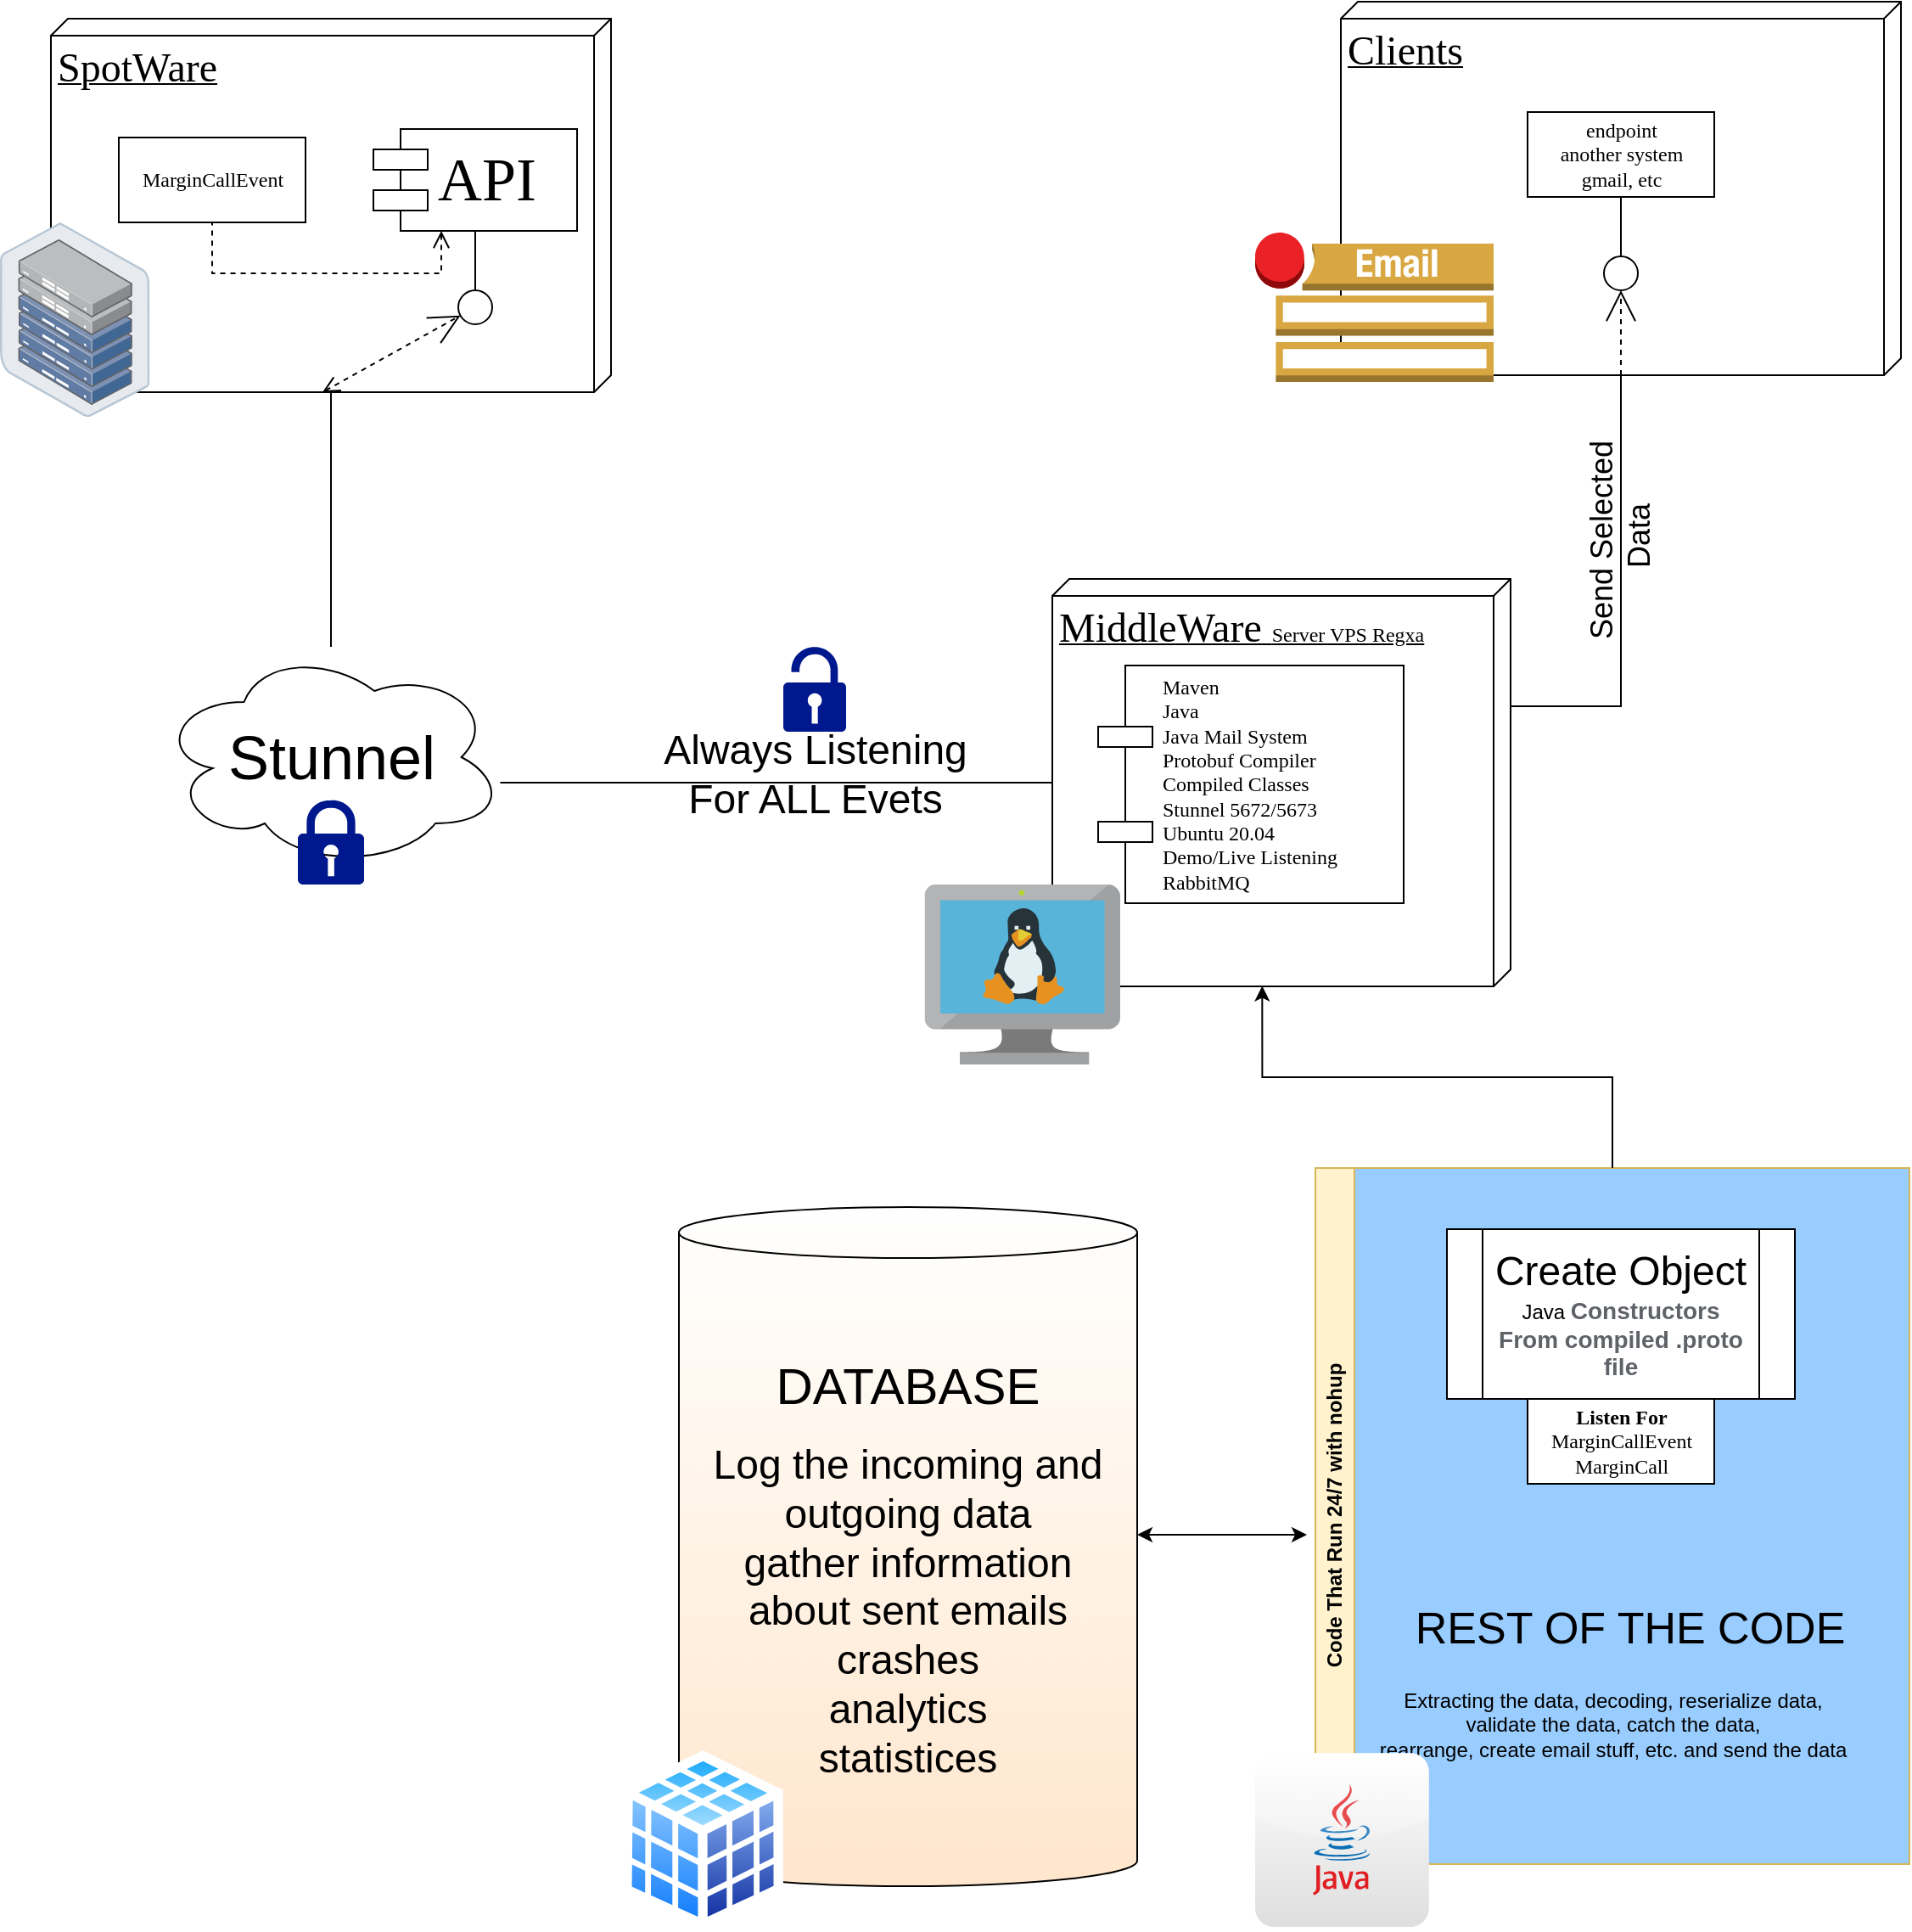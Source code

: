 <mxfile version="22.1.21" type="github">
  <diagram name="Page-1" id="5f0bae14-7c28-e335-631c-24af17079c00">
    <mxGraphModel dx="3159" dy="923" grid="1" gridSize="10" guides="1" tooltips="1" connect="1" arrows="1" fold="1" page="1" pageScale="1" pageWidth="1654" pageHeight="1169" background="none" math="0" shadow="0">
      <root>
        <mxCell id="0" />
        <mxCell id="1" parent="0" />
        <mxCell id="wri180PLoIIAqy83a-aI-10" value="Code That Run 24/7 with nohup" style="swimlane;horizontal=0;whiteSpace=wrap;html=1;fillColor=#fff2cc;strokeColor=#d6b656;gradientColor=none;swimlaneFillColor=#99CCFF;" vertex="1" parent="1">
          <mxGeometry x="515" y="757" width="350" height="410" as="geometry" />
        </mxCell>
        <mxCell id="wri180PLoIIAqy83a-aI-11" value="&lt;font style=&quot;font-size: 26px;&quot;&gt;REST OF THE CODE&lt;/font&gt;" style="text;html=1;align=center;verticalAlign=middle;resizable=0;points=[];autosize=1;strokeColor=none;fillColor=none;" vertex="1" parent="wri180PLoIIAqy83a-aI-10">
          <mxGeometry x="45" y="251" width="280" height="40" as="geometry" />
        </mxCell>
        <mxCell id="wri180PLoIIAqy83a-aI-12" value="Extracting the data, decoding, reserialize data, &lt;br&gt;validate the data, catch the data,&lt;br&gt;rearrange, create email stuff, etc. and send the data" style="text;html=1;align=center;verticalAlign=middle;resizable=0;points=[];autosize=1;strokeColor=none;fillColor=none;" vertex="1" parent="wri180PLoIIAqy83a-aI-10">
          <mxGeometry x="25" y="298" width="300" height="60" as="geometry" />
        </mxCell>
        <mxCell id="39150e848f15840c-1" value="&lt;span style=&quot;font-size: 24px;&quot;&gt;SpotWare&lt;/span&gt;" style="verticalAlign=top;align=left;spacingTop=8;spacingLeft=2;spacingRight=12;shape=cube;size=10;direction=south;fontStyle=4;html=1;rounded=0;shadow=0;comic=0;labelBackgroundColor=none;strokeWidth=1;fontFamily=Verdana;fontSize=12" parent="1" vertex="1">
          <mxGeometry x="-230" y="80" width="330" height="220" as="geometry" />
        </mxCell>
        <mxCell id="39150e848f15840c-2" value="&lt;font style=&quot;font-size: 24px;&quot;&gt;Clients&lt;/font&gt;" style="verticalAlign=top;align=left;spacingTop=8;spacingLeft=2;spacingRight=12;shape=cube;size=10;direction=south;fontStyle=4;html=1;rounded=0;shadow=0;comic=0;labelBackgroundColor=none;strokeWidth=1;fontFamily=Verdana;fontSize=12" parent="1" vertex="1">
          <mxGeometry x="530" y="70" width="330" height="220" as="geometry" />
        </mxCell>
        <mxCell id="39150e848f15840c-3" value="&lt;font style=&quot;font-size: 24px;&quot;&gt;MiddleWare &lt;/font&gt;Server VPS Regxa" style="verticalAlign=top;align=left;spacingTop=8;spacingLeft=2;spacingRight=12;shape=cube;size=10;direction=south;fontStyle=4;html=1;rounded=0;shadow=0;comic=0;labelBackgroundColor=none;strokeWidth=1;fontFamily=Verdana;fontSize=12" parent="1" vertex="1">
          <mxGeometry x="360" y="410" width="270" height="240" as="geometry" />
        </mxCell>
        <mxCell id="39150e848f15840c-4" value="MarginCallEvent" style="html=1;rounded=0;shadow=0;comic=0;labelBackgroundColor=none;strokeWidth=1;fontFamily=Verdana;fontSize=12;align=center;" parent="1" vertex="1">
          <mxGeometry x="-190" y="150" width="110" height="50" as="geometry" />
        </mxCell>
        <mxCell id="39150e848f15840c-5" value="&lt;font style=&quot;font-size: 36px;&quot;&gt;API&lt;/font&gt;" style="shape=component;align=left;spacingLeft=36;rounded=0;shadow=0;comic=0;labelBackgroundColor=none;strokeWidth=1;fontFamily=Verdana;fontSize=12;html=1;" parent="1" vertex="1">
          <mxGeometry x="-40" y="145" width="120" height="60" as="geometry" />
        </mxCell>
        <mxCell id="39150e848f15840c-6" value="" style="ellipse;whiteSpace=wrap;html=1;rounded=0;shadow=0;comic=0;labelBackgroundColor=none;strokeWidth=1;fontFamily=Verdana;fontSize=12;align=center;" parent="1" vertex="1">
          <mxGeometry x="10" y="240" width="20" height="20" as="geometry" />
        </mxCell>
        <mxCell id="39150e848f15840c-8" value="endpoint&lt;br&gt;another system&lt;br&gt;gmail, etc" style="html=1;rounded=0;shadow=0;comic=0;labelBackgroundColor=none;strokeWidth=1;fontFamily=Verdana;fontSize=12;align=center;" parent="1" vertex="1">
          <mxGeometry x="640" y="135" width="110" height="50" as="geometry" />
        </mxCell>
        <mxCell id="39150e848f15840c-9" value="" style="ellipse;whiteSpace=wrap;html=1;rounded=0;shadow=0;comic=0;labelBackgroundColor=none;strokeWidth=1;fontFamily=Verdana;fontSize=12;align=center;" parent="1" vertex="1">
          <mxGeometry x="685" y="220" width="20" height="20" as="geometry" />
        </mxCell>
        <mxCell id="39150e848f15840c-10" value="Maven&lt;br&gt;Java&lt;br&gt;Java Mail System&lt;br&gt;Protobuf Compiler&lt;br&gt;Compiled Classes&lt;br&gt;Stunnel 5672/5673&lt;br&gt;Ubuntu 20.04&lt;br&gt;Demo/Live Listening&lt;br&gt;RabbitMQ" style="shape=component;align=left;spacingLeft=36;rounded=0;shadow=0;comic=0;labelBackgroundColor=none;strokeWidth=1;fontFamily=Verdana;fontSize=12;html=1;" parent="1" vertex="1">
          <mxGeometry x="387" y="461" width="180" height="140" as="geometry" />
        </mxCell>
        <mxCell id="39150e848f15840c-11" style="edgeStyle=none;rounded=0;html=1;dashed=1;labelBackgroundColor=none;startArrow=open;startFill=0;startSize=8;endArrow=open;endFill=0;endSize=16;fontFamily=Verdana;fontSize=12;exitX=0;exitY=0;exitDx=220;exitDy=170;exitPerimeter=0;" parent="1" source="39150e848f15840c-1" target="39150e848f15840c-6" edge="1">
          <mxGeometry relative="1" as="geometry" />
        </mxCell>
        <mxCell id="39150e848f15840c-12" style="edgeStyle=none;rounded=0;html=1;dashed=1;labelBackgroundColor=none;startArrow=none;startFill=0;startSize=8;endArrow=open;endFill=0;endSize=16;fontFamily=Verdana;fontSize=12;" parent="1" target="39150e848f15840c-9" edge="1">
          <mxGeometry relative="1" as="geometry">
            <mxPoint x="695" y="290" as="sourcePoint" />
          </mxGeometry>
        </mxCell>
        <mxCell id="39150e848f15840c-13" style="edgeStyle=elbowEdgeStyle;rounded=0;html=1;labelBackgroundColor=none;startArrow=none;startFill=0;startSize=8;endArrow=none;endFill=0;endSize=16;fontFamily=Verdana;fontSize=12;" parent="1" edge="1">
          <mxGeometry relative="1" as="geometry">
            <mxPoint x="695" y="220" as="sourcePoint" />
            <mxPoint x="694.828" y="185" as="targetPoint" />
          </mxGeometry>
        </mxCell>
        <mxCell id="39150e848f15840c-14" style="edgeStyle=elbowEdgeStyle;rounded=0;html=1;labelBackgroundColor=none;startArrow=none;startFill=0;startSize=8;endArrow=none;endFill=0;endSize=16;fontFamily=Verdana;fontSize=12;" parent="1" source="39150e848f15840c-6" target="39150e848f15840c-5" edge="1">
          <mxGeometry relative="1" as="geometry" />
        </mxCell>
        <mxCell id="39150e848f15840c-15" style="edgeStyle=orthogonalEdgeStyle;rounded=0;html=1;labelBackgroundColor=none;startArrow=open;startFill=0;startSize=8;endArrow=none;endFill=0;endSize=16;fontFamily=Verdana;fontSize=12;dashed=1;" parent="1" source="39150e848f15840c-5" target="39150e848f15840c-4" edge="1">
          <mxGeometry relative="1" as="geometry">
            <Array as="points">
              <mxPoint y="230" />
              <mxPoint x="-135" y="230" />
            </Array>
          </mxGeometry>
        </mxCell>
        <mxCell id="39150e848f15840c-17" style="edgeStyle=orthogonalEdgeStyle;rounded=0;html=1;labelBackgroundColor=none;startArrow=none;startFill=0;startSize=8;endArrow=none;endFill=0;endSize=16;fontFamily=Verdana;fontSize=12;" parent="1" source="39150e848f15840c-3" target="39150e848f15840c-2" edge="1">
          <mxGeometry relative="1" as="geometry">
            <Array as="points">
              <mxPoint x="695" y="485" />
            </Array>
          </mxGeometry>
        </mxCell>
        <mxCell id="39150e848f15840c-18" style="edgeStyle=orthogonalEdgeStyle;rounded=0;html=1;labelBackgroundColor=none;startArrow=none;startFill=0;startSize=8;endArrow=none;endFill=0;endSize=16;fontFamily=Verdana;fontSize=12;" parent="1" source="wri180PLoIIAqy83a-aI-18" target="39150e848f15840c-1" edge="1">
          <mxGeometry relative="1" as="geometry">
            <Array as="points" />
          </mxGeometry>
        </mxCell>
        <mxCell id="wri180PLoIIAqy83a-aI-1" value="&lt;font style=&quot;font-size: 24px;&quot;&gt;Always Listening&lt;br&gt;For ALL Evets&lt;/font&gt;" style="text;html=1;align=center;verticalAlign=middle;resizable=0;points=[];autosize=1;strokeColor=none;fillColor=none;rotation=0;" vertex="1" parent="1">
          <mxGeometry x="120" y="490" width="200" height="70" as="geometry" />
        </mxCell>
        <mxCell id="wri180PLoIIAqy83a-aI-2" value="&lt;font style=&quot;font-size: 18px;&quot;&gt;Send Selected&amp;nbsp;&lt;br&gt;Data&lt;/font&gt;" style="text;html=1;align=center;verticalAlign=middle;resizable=0;points=[];autosize=1;strokeColor=none;fillColor=none;rotation=-90;" vertex="1" parent="1">
          <mxGeometry x="620" y="355" width="150" height="60" as="geometry" />
        </mxCell>
        <mxCell id="wri180PLoIIAqy83a-aI-6" value="&lt;b&gt;Listen For &lt;/b&gt;&lt;br&gt;MarginCallEvent&lt;br&gt;MarginCall" style="html=1;rounded=0;shadow=0;comic=0;labelBackgroundColor=none;strokeWidth=1;fontFamily=Verdana;fontSize=12;align=center;" vertex="1" parent="1">
          <mxGeometry x="640" y="893" width="110" height="50" as="geometry" />
        </mxCell>
        <mxCell id="wri180PLoIIAqy83a-aI-9" value="&lt;font style=&quot;font-size: 24px;&quot;&gt;Create Object&lt;/font&gt; Java&amp;nbsp;&lt;span style=&quot;font-weight: bold; color: rgb(95, 99, 104); font-family: arial, sans-serif; font-size: 14px; text-align: left; background-color: rgb(255, 255, 255);&quot;&gt;Constructors&lt;br&gt;From compiled .proto&lt;br&gt;file&lt;br&gt;&lt;/span&gt;" style="shape=process;whiteSpace=wrap;html=1;backgroundOutline=1;" vertex="1" parent="1">
          <mxGeometry x="592.5" y="793" width="205" height="100" as="geometry" />
        </mxCell>
        <mxCell id="wri180PLoIIAqy83a-aI-13" value="&lt;font style=&quot;&quot;&gt;&lt;font style=&quot;font-size: 30px;&quot;&gt;DATABASE&lt;br&gt;&lt;/font&gt;&lt;br&gt;&lt;font style=&quot;font-size: 24px;&quot;&gt;Log the incoming and outgoing data&lt;br&gt;gather information&lt;br&gt;about sent emails&lt;br&gt;crashes&lt;br&gt;analytics&lt;br&gt;statistices&lt;/font&gt;&lt;/font&gt;" style="shape=cylinder3;whiteSpace=wrap;html=1;boundedLbl=1;backgroundOutline=1;size=15;gradientColor=#FFE6CC;" vertex="1" parent="1">
          <mxGeometry x="140" y="780" width="270" height="400" as="geometry" />
        </mxCell>
        <mxCell id="wri180PLoIIAqy83a-aI-14" value="" style="endArrow=classic;startArrow=classic;html=1;rounded=0;exitX=1;exitY=0.5;exitDx=0;exitDy=0;exitPerimeter=0;" edge="1" parent="1">
          <mxGeometry width="50" height="50" relative="1" as="geometry">
            <mxPoint x="410" y="973" as="sourcePoint" />
            <mxPoint x="510" y="973" as="targetPoint" />
          </mxGeometry>
        </mxCell>
        <mxCell id="wri180PLoIIAqy83a-aI-17" style="edgeStyle=orthogonalEdgeStyle;rounded=0;orthogonalLoop=1;jettySize=auto;html=1;exitX=0.5;exitY=0;exitDx=0;exitDy=0;entryX=0.999;entryY=0.542;entryDx=0;entryDy=0;entryPerimeter=0;" edge="1" parent="1" source="wri180PLoIIAqy83a-aI-10" target="39150e848f15840c-3">
          <mxGeometry relative="1" as="geometry" />
        </mxCell>
        <mxCell id="wri180PLoIIAqy83a-aI-19" value="" style="edgeStyle=orthogonalEdgeStyle;rounded=0;html=1;labelBackgroundColor=none;startArrow=none;startFill=0;startSize=8;endArrow=none;endFill=0;endSize=16;fontFamily=Verdana;fontSize=12;" edge="1" parent="1" source="39150e848f15840c-3" target="wri180PLoIIAqy83a-aI-18">
          <mxGeometry relative="1" as="geometry">
            <Array as="points">
              <mxPoint x="-65" y="485" />
            </Array>
            <mxPoint x="360" y="485" as="sourcePoint" />
            <mxPoint x="-65" y="300" as="targetPoint" />
          </mxGeometry>
        </mxCell>
        <mxCell id="wri180PLoIIAqy83a-aI-18" value="&lt;font style=&quot;font-size: 36px;&quot;&gt;Stunnel&lt;/font&gt;" style="ellipse;shape=cloud;whiteSpace=wrap;html=1;" vertex="1" parent="1">
          <mxGeometry x="-167.5" y="450" width="205" height="130" as="geometry" />
        </mxCell>
        <mxCell id="wri180PLoIIAqy83a-aI-20" value="" style="sketch=0;aspect=fixed;pointerEvents=1;shadow=0;dashed=0;html=1;strokeColor=none;labelPosition=center;verticalLabelPosition=bottom;verticalAlign=top;align=center;fillColor=#00188D;shape=mxgraph.mscae.enterprise.lock" vertex="1" parent="1">
          <mxGeometry x="-84.5" y="540" width="39" height="50" as="geometry" />
        </mxCell>
        <mxCell id="wri180PLoIIAqy83a-aI-22" value="" style="sketch=0;aspect=fixed;pointerEvents=1;shadow=0;dashed=0;html=1;strokeColor=none;labelPosition=center;verticalLabelPosition=bottom;verticalAlign=top;align=center;fillColor=#00188D;shape=mxgraph.mscae.enterprise.lock_unlocked" vertex="1" parent="1">
          <mxGeometry x="201.5" y="450" width="37" height="50" as="geometry" />
        </mxCell>
        <mxCell id="wri180PLoIIAqy83a-aI-25" value="" style="image;points=[];aspect=fixed;html=1;align=center;shadow=0;dashed=0;image=img/lib/allied_telesis/storage/Datacenter_Server_Half_Rack_ToR.svg;" vertex="1" parent="1">
          <mxGeometry x="-260" y="200" width="88.2" height="114.6" as="geometry" />
        </mxCell>
        <mxCell id="wri180PLoIIAqy83a-aI-26" value="" style="outlineConnect=0;dashed=0;verticalLabelPosition=bottom;verticalAlign=top;align=center;html=1;shape=mxgraph.aws3.email_notification;fillColor=#D9A741;gradientColor=none;" vertex="1" parent="1">
          <mxGeometry x="479.5" y="205.97" width="140.5" height="88.07" as="geometry" />
        </mxCell>
        <mxCell id="wri180PLoIIAqy83a-aI-27" value="" style="image;sketch=0;aspect=fixed;html=1;points=[];align=center;fontSize=12;image=img/lib/mscae/VM_Linux.svg;" vertex="1" parent="1">
          <mxGeometry x="284.78" y="590" width="115.22" height="106" as="geometry" />
        </mxCell>
        <mxCell id="wri180PLoIIAqy83a-aI-29" value="" style="image;aspect=fixed;perimeter=ellipsePerimeter;html=1;align=center;shadow=0;dashed=0;spacingTop=3;image=img/lib/active_directory/database_cube.svg;" vertex="1" parent="1">
          <mxGeometry x="106.5" y="1100" width="95" height="105.56" as="geometry" />
        </mxCell>
        <mxCell id="wri180PLoIIAqy83a-aI-30" value="" style="dashed=0;outlineConnect=0;html=1;align=center;labelPosition=center;verticalLabelPosition=bottom;verticalAlign=top;shape=mxgraph.webicons.java;gradientColor=#DFDEDE" vertex="1" parent="1">
          <mxGeometry x="479.5" y="1101.58" width="102.4" height="102.4" as="geometry" />
        </mxCell>
      </root>
    </mxGraphModel>
  </diagram>
</mxfile>
